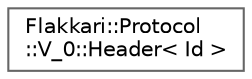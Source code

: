 digraph "Graphical Class Hierarchy"
{
 // LATEX_PDF_SIZE
  bgcolor="transparent";
  edge [fontname=Helvetica,fontsize=10,labelfontname=Helvetica,labelfontsize=10];
  node [fontname=Helvetica,fontsize=10,shape=box,height=0.2,width=0.4];
  rankdir="LR";
  Node0 [id="Node000000",label="Flakkari::Protocol\l::V_0::Header\< Id \>",height=0.2,width=0.4,color="grey40", fillcolor="white", style="filled",URL="$da/da1/structFlakkari_1_1Protocol_1_1V__0_1_1Header.html",tooltip=" "];
}
